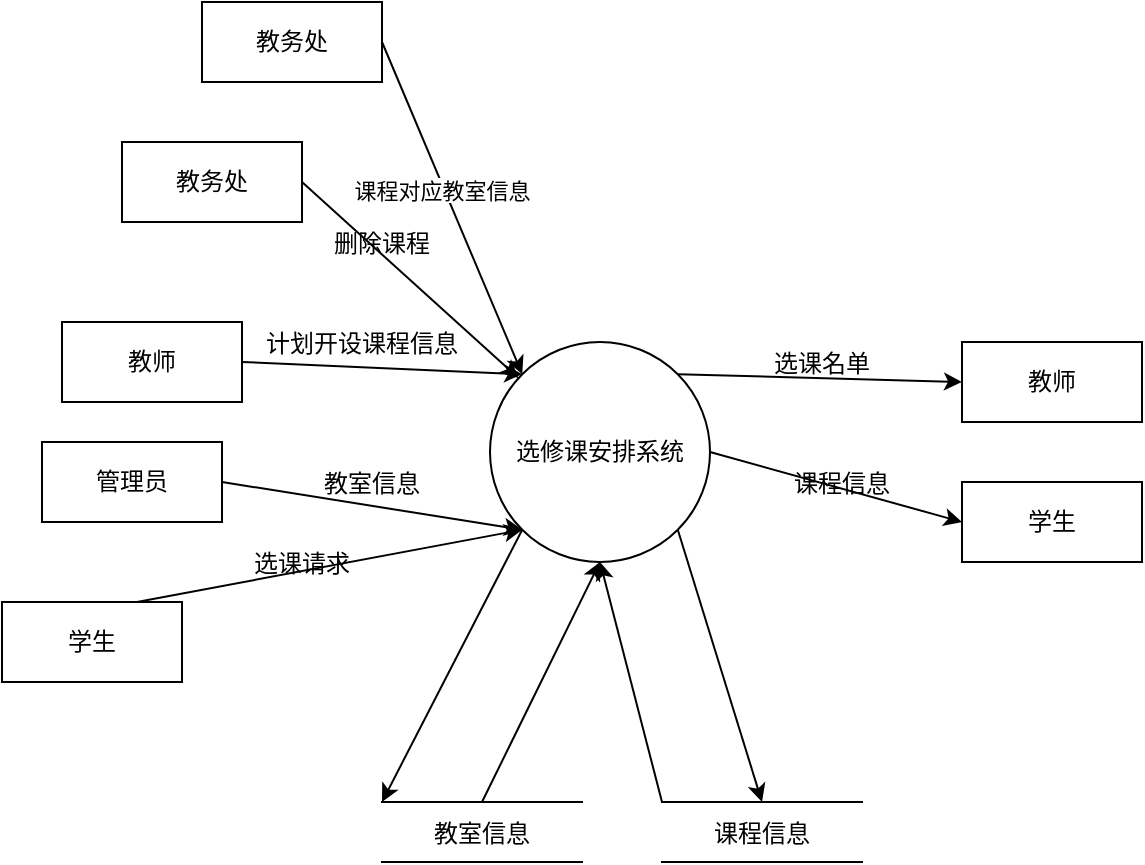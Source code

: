 <mxfile version="15.5.9" type="github">
  <diagram id="C5RBs43oDa-KdzZeNtuy" name="Page-1">
    <mxGraphModel dx="1038" dy="539" grid="1" gridSize="10" guides="1" tooltips="1" connect="1" arrows="1" fold="1" page="1" pageScale="1" pageWidth="827" pageHeight="1169" math="0" shadow="0">
      <root>
        <mxCell id="WIyWlLk6GJQsqaUBKTNV-0" />
        <mxCell id="WIyWlLk6GJQsqaUBKTNV-1" parent="WIyWlLk6GJQsqaUBKTNV-0" />
        <mxCell id="4ofv3-9GoqpGcoyupGX1-5" value="" style="rounded=0;orthogonalLoop=1;jettySize=auto;exitX=1;exitY=0.5;exitDx=0;exitDy=0;entryX=0;entryY=0;entryDx=0;entryDy=0;" edge="1" parent="WIyWlLk6GJQsqaUBKTNV-1" source="4ofv3-9GoqpGcoyupGX1-0" target="4ofv3-9GoqpGcoyupGX1-2">
          <mxGeometry relative="1" as="geometry" />
        </mxCell>
        <mxCell id="4ofv3-9GoqpGcoyupGX1-0" value="教师" style="rounded=0;whiteSpace=wrap;" vertex="1" parent="WIyWlLk6GJQsqaUBKTNV-1">
          <mxGeometry x="130" y="190" width="90" height="40" as="geometry" />
        </mxCell>
        <mxCell id="4ofv3-9GoqpGcoyupGX1-9" value="" style="edgeStyle=none;rounded=0;orthogonalLoop=1;jettySize=auto;exitX=1;exitY=0;exitDx=0;exitDy=0;entryX=0;entryY=0.5;entryDx=0;entryDy=0;" edge="1" parent="WIyWlLk6GJQsqaUBKTNV-1" source="4ofv3-9GoqpGcoyupGX1-2" target="4ofv3-9GoqpGcoyupGX1-3">
          <mxGeometry relative="1" as="geometry" />
        </mxCell>
        <mxCell id="4ofv3-9GoqpGcoyupGX1-11" value="" style="edgeStyle=none;rounded=0;orthogonalLoop=1;jettySize=auto;exitX=1;exitY=0.5;exitDx=0;exitDy=0;entryX=0;entryY=0.5;entryDx=0;entryDy=0;" edge="1" parent="WIyWlLk6GJQsqaUBKTNV-1" source="4ofv3-9GoqpGcoyupGX1-2" target="4ofv3-9GoqpGcoyupGX1-4">
          <mxGeometry relative="1" as="geometry" />
        </mxCell>
        <mxCell id="4ofv3-9GoqpGcoyupGX1-32" value="" style="edgeStyle=none;rounded=0;orthogonalLoop=1;jettySize=auto;exitX=0;exitY=1;exitDx=0;exitDy=0;entryX=0;entryY=0;entryDx=0;entryDy=0;" edge="1" parent="WIyWlLk6GJQsqaUBKTNV-1" source="4ofv3-9GoqpGcoyupGX1-2" target="4ofv3-9GoqpGcoyupGX1-28">
          <mxGeometry relative="1" as="geometry" />
        </mxCell>
        <mxCell id="4ofv3-9GoqpGcoyupGX1-34" value="" style="edgeStyle=none;rounded=0;orthogonalLoop=1;jettySize=auto;exitX=1;exitY=1;exitDx=0;exitDy=0;entryX=0.5;entryY=0;entryDx=0;entryDy=0;" edge="1" parent="WIyWlLk6GJQsqaUBKTNV-1" source="4ofv3-9GoqpGcoyupGX1-2" target="4ofv3-9GoqpGcoyupGX1-30">
          <mxGeometry relative="1" as="geometry" />
        </mxCell>
        <mxCell id="4ofv3-9GoqpGcoyupGX1-2" value="选修课安排系统" style="ellipse;whiteSpace=wrap;aspect=fixed;" vertex="1" parent="WIyWlLk6GJQsqaUBKTNV-1">
          <mxGeometry x="344" y="200" width="110" height="110" as="geometry" />
        </mxCell>
        <mxCell id="4ofv3-9GoqpGcoyupGX1-3" value="教师" style="rounded=0;whiteSpace=wrap;" vertex="1" parent="WIyWlLk6GJQsqaUBKTNV-1">
          <mxGeometry x="580" y="200" width="90" height="40" as="geometry" />
        </mxCell>
        <mxCell id="4ofv3-9GoqpGcoyupGX1-4" value="学生" style="rounded=0;whiteSpace=wrap;" vertex="1" parent="WIyWlLk6GJQsqaUBKTNV-1">
          <mxGeometry x="580" y="270" width="90" height="40" as="geometry" />
        </mxCell>
        <mxCell id="4ofv3-9GoqpGcoyupGX1-6" value="计划开设课程信息" style="text;align=center;verticalAlign=middle;resizable=0;points=[];autosize=1;strokeColor=none;fillColor=none;" vertex="1" parent="WIyWlLk6GJQsqaUBKTNV-1">
          <mxGeometry x="225" y="190" width="110" height="20" as="geometry" />
        </mxCell>
        <mxCell id="4ofv3-9GoqpGcoyupGX1-10" value="选课名单" style="text;align=center;verticalAlign=middle;resizable=0;points=[];autosize=1;strokeColor=none;fillColor=none;" vertex="1" parent="WIyWlLk6GJQsqaUBKTNV-1">
          <mxGeometry x="480" y="200" width="60" height="20" as="geometry" />
        </mxCell>
        <mxCell id="4ofv3-9GoqpGcoyupGX1-12" value="课程信息" style="text;align=center;verticalAlign=middle;resizable=0;points=[];autosize=1;strokeColor=none;fillColor=none;" vertex="1" parent="WIyWlLk6GJQsqaUBKTNV-1">
          <mxGeometry x="490" y="260" width="60" height="20" as="geometry" />
        </mxCell>
        <mxCell id="4ofv3-9GoqpGcoyupGX1-14" value="" style="edgeStyle=none;rounded=0;orthogonalLoop=1;jettySize=auto;exitX=1;exitY=0.5;exitDx=0;exitDy=0;entryX=0;entryY=1;entryDx=0;entryDy=0;" edge="1" parent="WIyWlLk6GJQsqaUBKTNV-1" source="4ofv3-9GoqpGcoyupGX1-13" target="4ofv3-9GoqpGcoyupGX1-2">
          <mxGeometry relative="1" as="geometry" />
        </mxCell>
        <mxCell id="4ofv3-9GoqpGcoyupGX1-13" value="管理员" style="rounded=0;whiteSpace=wrap;" vertex="1" parent="WIyWlLk6GJQsqaUBKTNV-1">
          <mxGeometry x="120" y="250" width="90" height="40" as="geometry" />
        </mxCell>
        <mxCell id="4ofv3-9GoqpGcoyupGX1-15" value="教室信息" style="text;align=center;verticalAlign=middle;resizable=0;points=[];autosize=1;strokeColor=none;fillColor=none;" vertex="1" parent="WIyWlLk6GJQsqaUBKTNV-1">
          <mxGeometry x="255" y="260" width="60" height="20" as="geometry" />
        </mxCell>
        <mxCell id="4ofv3-9GoqpGcoyupGX1-20" value="" style="edgeStyle=none;rounded=0;orthogonalLoop=1;jettySize=auto;exitX=0.75;exitY=0;exitDx=0;exitDy=0;entryX=0;entryY=1;entryDx=0;entryDy=0;" edge="1" parent="WIyWlLk6GJQsqaUBKTNV-1" source="4ofv3-9GoqpGcoyupGX1-19" target="4ofv3-9GoqpGcoyupGX1-2">
          <mxGeometry relative="1" as="geometry" />
        </mxCell>
        <mxCell id="4ofv3-9GoqpGcoyupGX1-19" value="学生" style="rounded=0;whiteSpace=wrap;" vertex="1" parent="WIyWlLk6GJQsqaUBKTNV-1">
          <mxGeometry x="100" y="330" width="90" height="40" as="geometry" />
        </mxCell>
        <mxCell id="4ofv3-9GoqpGcoyupGX1-21" value="选课请求" style="text;align=center;verticalAlign=middle;resizable=0;points=[];autosize=1;strokeColor=none;fillColor=none;" vertex="1" parent="WIyWlLk6GJQsqaUBKTNV-1">
          <mxGeometry x="220" y="300" width="60" height="20" as="geometry" />
        </mxCell>
        <mxCell id="4ofv3-9GoqpGcoyupGX1-23" value="" style="edgeStyle=none;rounded=0;orthogonalLoop=1;jettySize=auto;exitX=1;exitY=0.5;exitDx=0;exitDy=0;" edge="1" parent="WIyWlLk6GJQsqaUBKTNV-1" source="4ofv3-9GoqpGcoyupGX1-22" target="4ofv3-9GoqpGcoyupGX1-2">
          <mxGeometry relative="1" as="geometry" />
        </mxCell>
        <mxCell id="4ofv3-9GoqpGcoyupGX1-22" value="教务处" style="rounded=0;whiteSpace=wrap;" vertex="1" parent="WIyWlLk6GJQsqaUBKTNV-1">
          <mxGeometry x="160" y="100" width="90" height="40" as="geometry" />
        </mxCell>
        <mxCell id="4ofv3-9GoqpGcoyupGX1-24" value="删除课程" style="text;align=center;verticalAlign=middle;resizable=0;points=[];autosize=1;strokeColor=none;fillColor=none;" vertex="1" parent="WIyWlLk6GJQsqaUBKTNV-1">
          <mxGeometry x="260" y="140" width="60" height="20" as="geometry" />
        </mxCell>
        <mxCell id="4ofv3-9GoqpGcoyupGX1-26" value="" style="edgeStyle=none;rounded=0;orthogonalLoop=1;jettySize=auto;exitX=1;exitY=0.5;exitDx=0;exitDy=0;entryX=0;entryY=0;entryDx=0;entryDy=0;" edge="1" parent="WIyWlLk6GJQsqaUBKTNV-1" source="4ofv3-9GoqpGcoyupGX1-25" target="4ofv3-9GoqpGcoyupGX1-2">
          <mxGeometry relative="1" as="geometry" />
        </mxCell>
        <mxCell id="4ofv3-9GoqpGcoyupGX1-27" value="课程对应教室信息" style="edgeLabel;align=center;verticalAlign=middle;resizable=0;points=[];" vertex="1" connectable="0" parent="4ofv3-9GoqpGcoyupGX1-26">
          <mxGeometry x="-0.117" y="-1" relative="1" as="geometry">
            <mxPoint as="offset" />
          </mxGeometry>
        </mxCell>
        <mxCell id="4ofv3-9GoqpGcoyupGX1-25" value="教务处" style="rounded=0;whiteSpace=wrap;" vertex="1" parent="WIyWlLk6GJQsqaUBKTNV-1">
          <mxGeometry x="200" y="30" width="90" height="40" as="geometry" />
        </mxCell>
        <mxCell id="4ofv3-9GoqpGcoyupGX1-29" value="" style="edgeStyle=none;rounded=0;orthogonalLoop=1;jettySize=auto;exitX=0.5;exitY=0;exitDx=0;exitDy=0;entryX=0.5;entryY=1;entryDx=0;entryDy=0;" edge="1" parent="WIyWlLk6GJQsqaUBKTNV-1" source="4ofv3-9GoqpGcoyupGX1-28" target="4ofv3-9GoqpGcoyupGX1-2">
          <mxGeometry relative="1" as="geometry" />
        </mxCell>
        <mxCell id="4ofv3-9GoqpGcoyupGX1-28" value="教室信息" style="dashed=0;whitespace=wrap;shape=partialRectangle;right=0;left=0;" vertex="1" parent="WIyWlLk6GJQsqaUBKTNV-1">
          <mxGeometry x="290" y="430" width="100" height="30" as="geometry" />
        </mxCell>
        <mxCell id="4ofv3-9GoqpGcoyupGX1-35" value="" style="edgeStyle=none;rounded=0;orthogonalLoop=1;jettySize=auto;exitX=0;exitY=0;exitDx=0;exitDy=0;entryX=0.5;entryY=1;entryDx=0;entryDy=0;" edge="1" parent="WIyWlLk6GJQsqaUBKTNV-1" source="4ofv3-9GoqpGcoyupGX1-30" target="4ofv3-9GoqpGcoyupGX1-2">
          <mxGeometry relative="1" as="geometry" />
        </mxCell>
        <mxCell id="4ofv3-9GoqpGcoyupGX1-30" value="课程信息" style="dashed=0;whitespace=wrap;shape=partialRectangle;right=0;left=0;" vertex="1" parent="WIyWlLk6GJQsqaUBKTNV-1">
          <mxGeometry x="430" y="430" width="100" height="30" as="geometry" />
        </mxCell>
      </root>
    </mxGraphModel>
  </diagram>
</mxfile>
